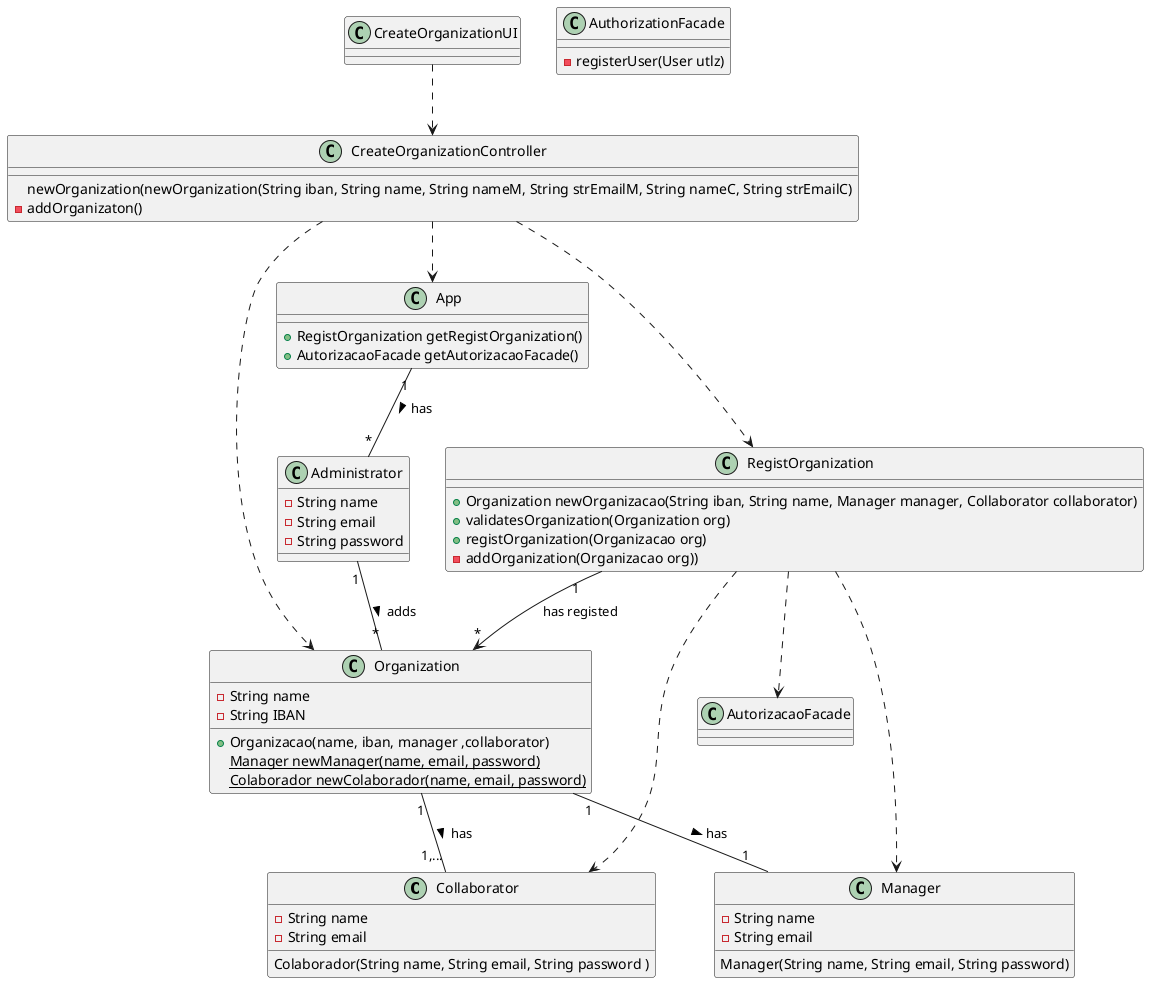 @startuml

class Collaborator {
  -String name
  -String email
  Colaborador(String name, String email, String password )
}

class Manager {
  -String name
  -String email
  Manager(String name, String email, String password)
}

class Administrator {
- String name
- String email
- String password
}

class Organization {
  -String name
  -String IBAN
  +Organizacao(name, iban, manager ,collaborator)
  {static} Manager newManager(name, email, password)
  {static} Colaborador newColaborador(name, email, password)
}

class App {

  + RegistOrganization getRegistOrganization()
  + AutorizacaoFacade getAutorizacaoFacade()
}

class RegistOrganization {
  +Organization newOrganizacao(String iban, String name, Manager manager, Collaborator collaborator)
  +validatesOrganization(Organization org)
  +registOrganization(Organizacao org)
  -addOrganization(Organizacao org))
}

class AuthorizationFacade {
   - registerUser(User utlz)
}

class CreateOrganizationController {
    newOrganization(newOrganization(String iban, String name, String nameM, String strEmailM, String nameC, String strEmailC) 
   - addOrganizaton()
}

class CreateOrganizationUI {
}

CreateOrganizationUI ..> CreateOrganizationController
CreateOrganizationController ..> RegistOrganization
CreateOrganizationController ..> App
CreateOrganizationController ..> Organization
RegistOrganization"1" --> "*" Organization : has registed
RegistOrganization ..> Collaborator
RegistOrganization ..> Manager
RegistOrganization ..> AutorizacaoFacade

Organization                 "1" -- "1,..."  Collaborator    : has >
Organization                 "1" -- "1"      Manager        : has >
Administrator                "1" -- "*"      Organization   : adds >
App                          "1" -- "*"      Administrator  : has >

@enduml
